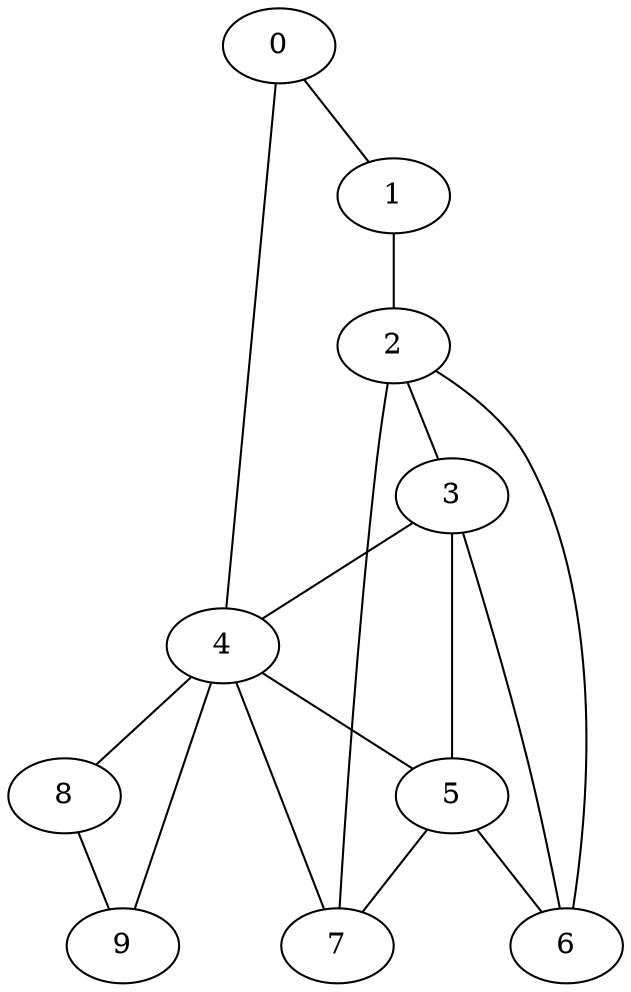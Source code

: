 
graph graphname {
    0 -- 1
0 -- 4
1 -- 2
2 -- 3
2 -- 7
2 -- 6
3 -- 4
3 -- 5
3 -- 6
4 -- 8
4 -- 9
4 -- 7
4 -- 5
5 -- 7
5 -- 6
8 -- 9

}
